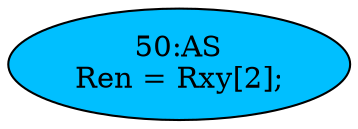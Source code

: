 strict digraph "" {
	node [label="\N"];
	"50:AS"	 [ast="<pyverilog.vparser.ast.Assign object at 0x7fdf564d1090>",
		def_var="['Ren']",
		fillcolor=deepskyblue,
		label="50:AS
Ren = Rxy[2];",
		statements="[]",
		style=filled,
		typ=Assign,
		use_var="['Rxy']"];
}
